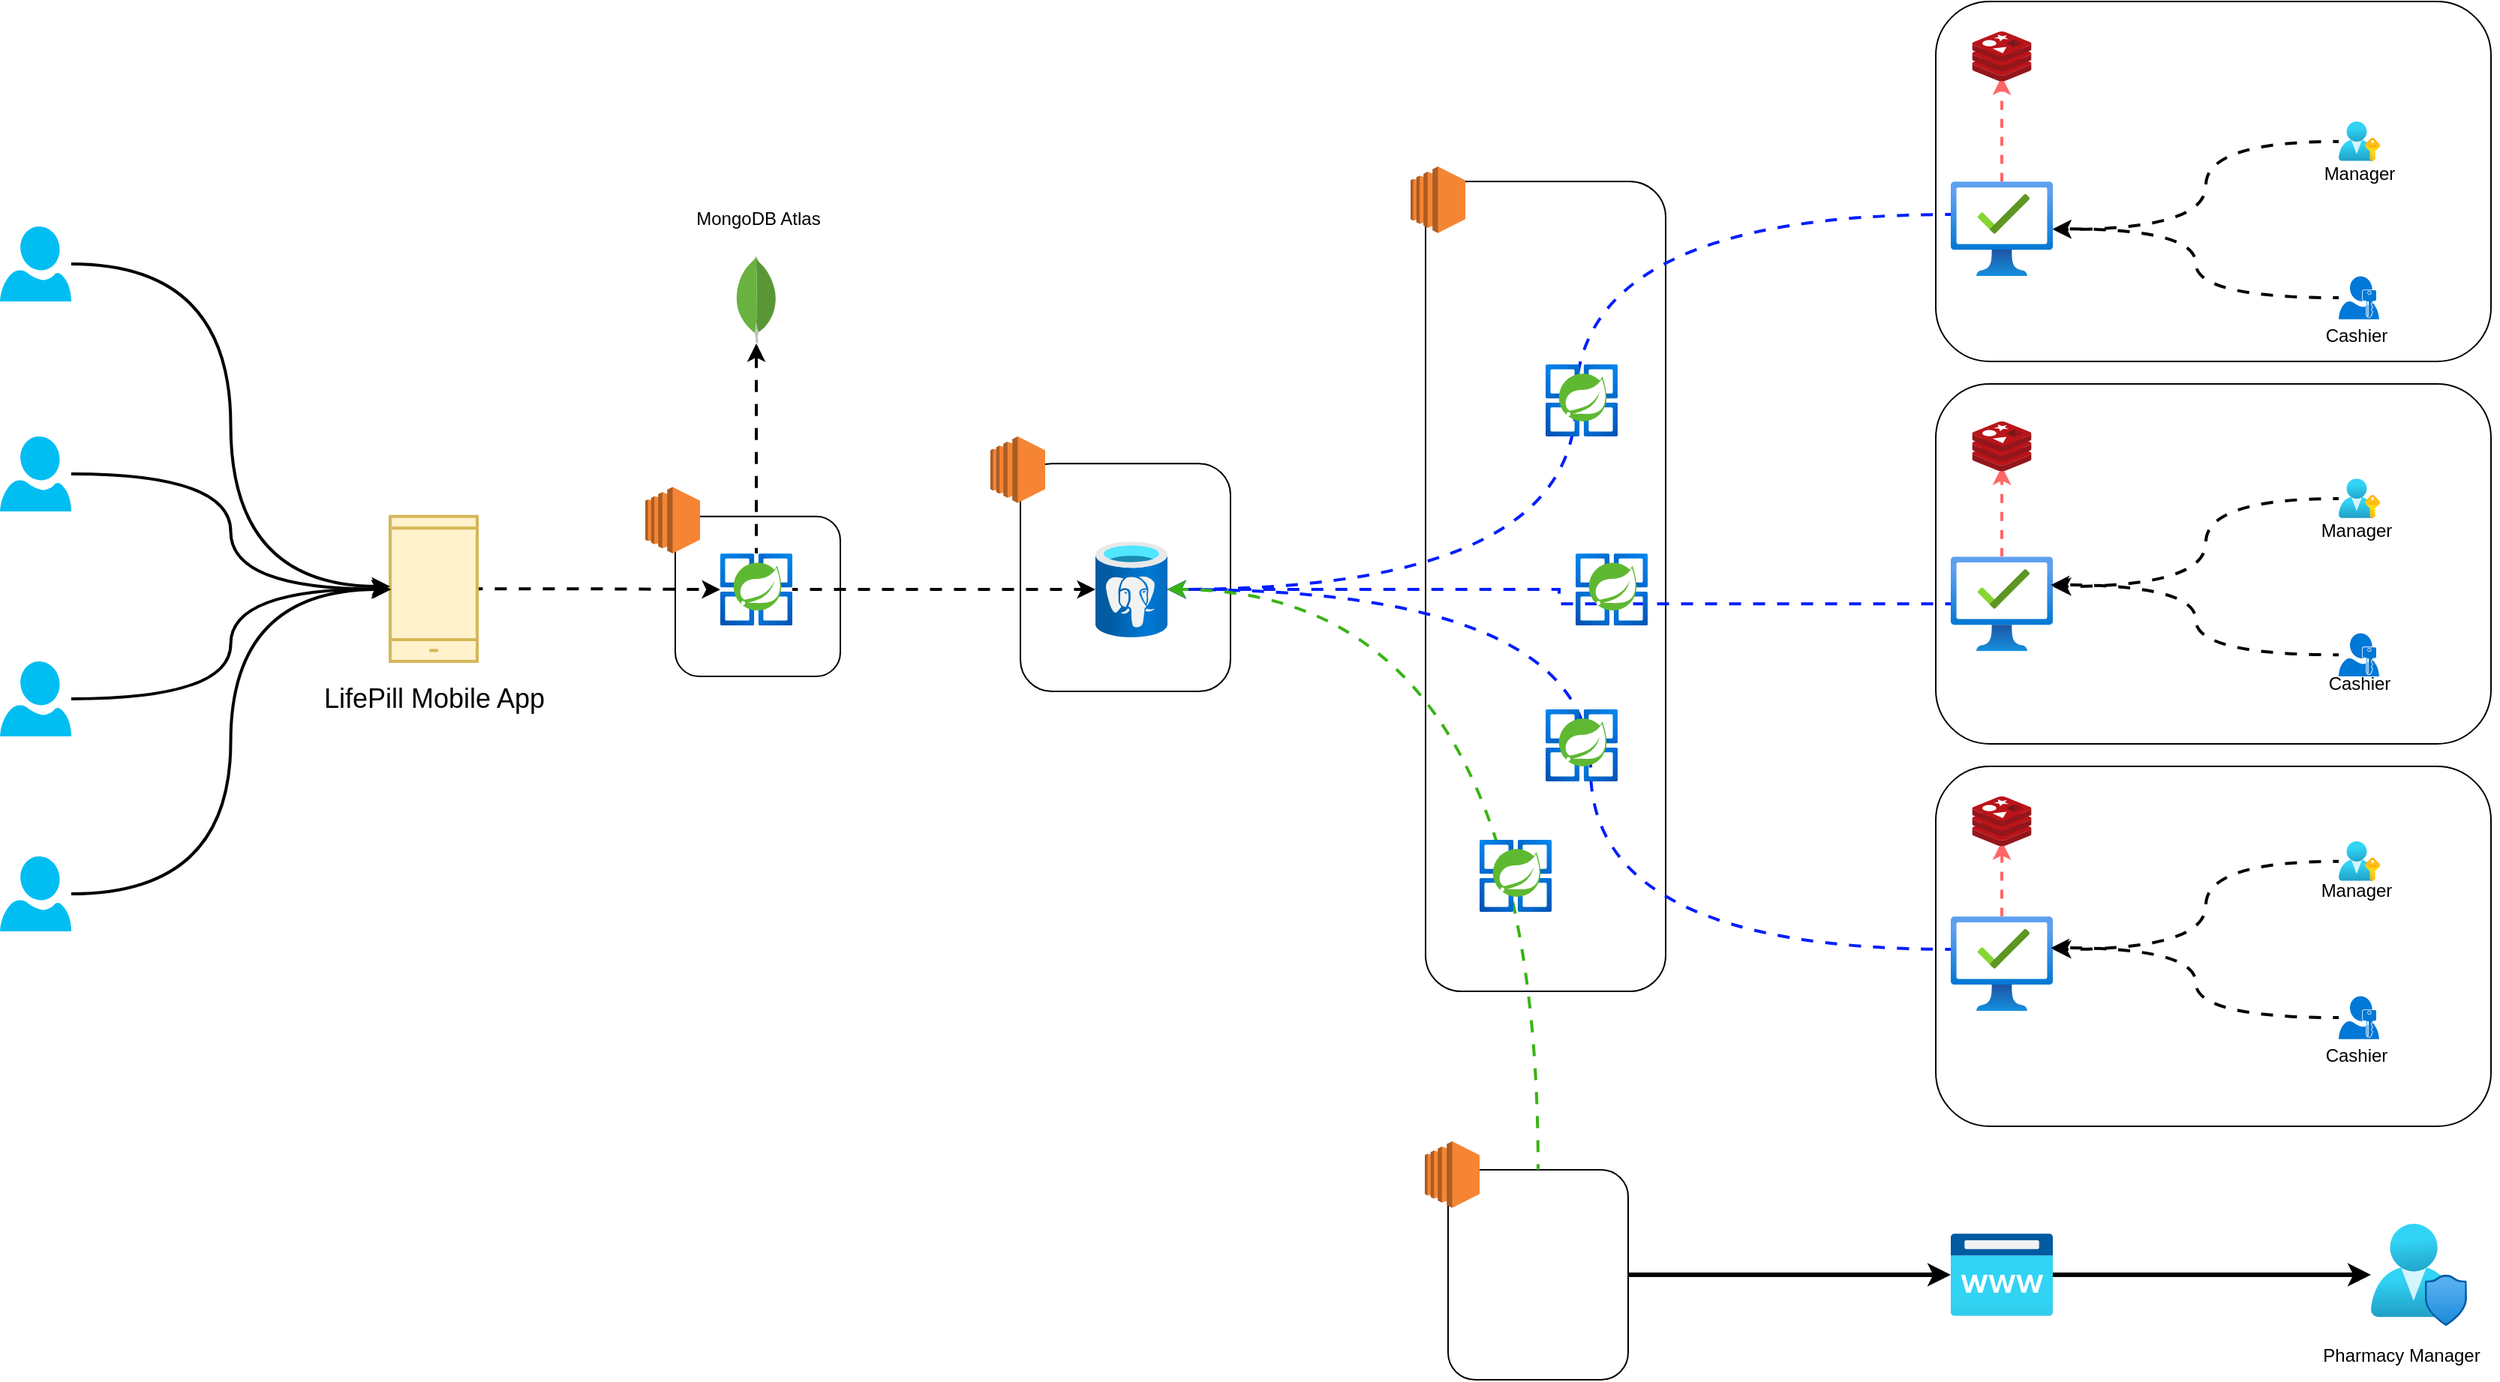 <mxfile version="24.6.5" type="github">
  <diagram name="Page-1" id="bUdxkc4C-8dXbEJqsbLI">
    <mxGraphModel dx="2485" dy="1347" grid="1" gridSize="10" guides="1" tooltips="1" connect="1" arrows="1" fold="1" page="1" pageScale="1" pageWidth="850" pageHeight="1100" math="0" shadow="0">
      <root>
        <mxCell id="0" />
        <mxCell id="1" parent="0" />
        <mxCell id="gWxLCFVaBbQ-swURFFte-14" style="edgeStyle=orthogonalEdgeStyle;rounded=0;orthogonalLoop=1;jettySize=auto;html=1;strokeWidth=3;" edge="1" parent="1" source="gWxLCFVaBbQ-swURFFte-8" target="gWxLCFVaBbQ-swURFFte-5">
          <mxGeometry relative="1" as="geometry" />
        </mxCell>
        <mxCell id="gWxLCFVaBbQ-swURFFte-8" value="" style="rounded=1;whiteSpace=wrap;html=1;strokeWidth=1;" vertex="1" parent="1">
          <mxGeometry x="995" y="799" width="120" height="140" as="geometry" />
        </mxCell>
        <mxCell id="gWxLCFVaBbQ-swURFFte-1" value="" style="rounded=1;whiteSpace=wrap;html=1;strokeWidth=1;" vertex="1" parent="1">
          <mxGeometry x="480" y="363.33" width="110" height="106.67" as="geometry" />
        </mxCell>
        <mxCell id="u1SGTOXUv3aXrVpYH8Jw-95" value="" style="rounded=1;whiteSpace=wrap;html=1;" parent="1" vertex="1">
          <mxGeometry x="1320" y="20" width="370" height="240" as="geometry" />
        </mxCell>
        <mxCell id="u1SGTOXUv3aXrVpYH8Jw-100" value="" style="rounded=1;whiteSpace=wrap;html=1;strokeWidth=1;" parent="1" vertex="1">
          <mxGeometry x="710" y="328.08" width="140" height="151.92" as="geometry" />
        </mxCell>
        <mxCell id="u1SGTOXUv3aXrVpYH8Jw-99" value="" style="rounded=1;whiteSpace=wrap;html=1;strokeWidth=1;" parent="1" vertex="1">
          <mxGeometry x="980" y="140" width="160" height="540" as="geometry" />
        </mxCell>
        <mxCell id="u1SGTOXUv3aXrVpYH8Jw-98" value="" style="rounded=1;whiteSpace=wrap;html=1;" parent="1" vertex="1">
          <mxGeometry x="1320" y="530" width="370" height="240" as="geometry" />
        </mxCell>
        <mxCell id="u1SGTOXUv3aXrVpYH8Jw-96" value="" style="rounded=1;whiteSpace=wrap;html=1;" parent="1" vertex="1">
          <mxGeometry x="1320" y="275" width="370" height="240" as="geometry" />
        </mxCell>
        <mxCell id="u1SGTOXUv3aXrVpYH8Jw-1" value="" style="verticalLabelPosition=bottom;html=1;verticalAlign=top;align=center;strokeColor=none;fillColor=#00BEF2;shape=mxgraph.azure.user;" parent="1" vertex="1">
          <mxGeometry x="30" y="170" width="47.5" height="50" as="geometry" />
        </mxCell>
        <mxCell id="u1SGTOXUv3aXrVpYH8Jw-2" value="" style="verticalLabelPosition=bottom;html=1;verticalAlign=top;align=center;strokeColor=none;fillColor=#00BEF2;shape=mxgraph.azure.user;" parent="1" vertex="1">
          <mxGeometry x="30" y="310" width="47.5" height="50" as="geometry" />
        </mxCell>
        <mxCell id="u1SGTOXUv3aXrVpYH8Jw-9" style="edgeStyle=orthogonalEdgeStyle;rounded=0;orthogonalLoop=1;jettySize=auto;html=1;curved=1;strokeWidth=2;" parent="1" source="u1SGTOXUv3aXrVpYH8Jw-3" target="u1SGTOXUv3aXrVpYH8Jw-5" edge="1">
          <mxGeometry relative="1" as="geometry" />
        </mxCell>
        <mxCell id="u1SGTOXUv3aXrVpYH8Jw-3" value="" style="verticalLabelPosition=bottom;html=1;verticalAlign=top;align=center;strokeColor=none;fillColor=#00BEF2;shape=mxgraph.azure.user;" parent="1" vertex="1">
          <mxGeometry x="30" y="460" width="47.5" height="50" as="geometry" />
        </mxCell>
        <mxCell id="u1SGTOXUv3aXrVpYH8Jw-4" value="" style="verticalLabelPosition=bottom;html=1;verticalAlign=top;align=center;strokeColor=none;fillColor=#00BEF2;shape=mxgraph.azure.user;" parent="1" vertex="1">
          <mxGeometry x="30" y="590" width="47.5" height="50" as="geometry" />
        </mxCell>
        <mxCell id="u1SGTOXUv3aXrVpYH8Jw-90" style="edgeStyle=orthogonalEdgeStyle;rounded=0;orthogonalLoop=1;jettySize=auto;html=1;flowAnimation=1;strokeWidth=2;" parent="1" source="u1SGTOXUv3aXrVpYH8Jw-5" target="u1SGTOXUv3aXrVpYH8Jw-89" edge="1">
          <mxGeometry relative="1" as="geometry" />
        </mxCell>
        <mxCell id="u1SGTOXUv3aXrVpYH8Jw-5" value="" style="html=1;verticalLabelPosition=bottom;align=center;labelBackgroundColor=#ffffff;verticalAlign=top;strokeWidth=2;strokeColor=#d6b656;shadow=0;dashed=0;shape=mxgraph.ios7.icons.smartphone;fillColor=#fff2cc;" parent="1" vertex="1">
          <mxGeometry x="290" y="363.33" width="58" height="96.67" as="geometry" />
        </mxCell>
        <mxCell id="u1SGTOXUv3aXrVpYH8Jw-6" value="&lt;font style=&quot;font-size: 18px;&quot;&gt;LifePill Mobile App&lt;/font&gt;" style="text;html=1;align=center;verticalAlign=middle;resizable=0;points=[];autosize=1;strokeColor=none;fillColor=none;" parent="1" vertex="1">
          <mxGeometry x="234" y="465" width="170" height="40" as="geometry" />
        </mxCell>
        <mxCell id="u1SGTOXUv3aXrVpYH8Jw-8" style="edgeStyle=orthogonalEdgeStyle;rounded=0;orthogonalLoop=1;jettySize=auto;html=1;entryX=-0.004;entryY=0.503;entryDx=0;entryDy=0;entryPerimeter=0;curved=1;strokeWidth=2;" parent="1" source="u1SGTOXUv3aXrVpYH8Jw-4" target="u1SGTOXUv3aXrVpYH8Jw-5" edge="1">
          <mxGeometry relative="1" as="geometry" />
        </mxCell>
        <mxCell id="u1SGTOXUv3aXrVpYH8Jw-10" style="edgeStyle=orthogonalEdgeStyle;rounded=0;orthogonalLoop=1;jettySize=auto;html=1;entryX=0.013;entryY=0.503;entryDx=0;entryDy=0;entryPerimeter=0;curved=1;strokeWidth=2;" parent="1" source="u1SGTOXUv3aXrVpYH8Jw-2" target="u1SGTOXUv3aXrVpYH8Jw-5" edge="1">
          <mxGeometry relative="1" as="geometry" />
        </mxCell>
        <mxCell id="u1SGTOXUv3aXrVpYH8Jw-11" style="edgeStyle=orthogonalEdgeStyle;rounded=0;orthogonalLoop=1;jettySize=auto;html=1;entryX=0;entryY=0.483;entryDx=0;entryDy=0;entryPerimeter=0;curved=1;strokeWidth=2;" parent="1" source="u1SGTOXUv3aXrVpYH8Jw-1" target="u1SGTOXUv3aXrVpYH8Jw-5" edge="1">
          <mxGeometry relative="1" as="geometry" />
        </mxCell>
        <mxCell id="u1SGTOXUv3aXrVpYH8Jw-27" style="edgeStyle=orthogonalEdgeStyle;rounded=0;orthogonalLoop=1;jettySize=auto;html=1;curved=1;strokeColor=#001eff;flowAnimation=1;strokeWidth=2;" parent="1" source="u1SGTOXUv3aXrVpYH8Jw-20" target="u1SGTOXUv3aXrVpYH8Jw-23" edge="1">
          <mxGeometry relative="1" as="geometry">
            <Array as="points">
              <mxPoint x="1080" y="162" />
              <mxPoint x="1080" y="412" />
            </Array>
          </mxGeometry>
        </mxCell>
        <mxCell id="u1SGTOXUv3aXrVpYH8Jw-20" value="" style="image;aspect=fixed;html=1;points=[];align=center;fontSize=12;image=img/lib/azure2/management_governance/Managed_Desktop.svg;" parent="1" vertex="1">
          <mxGeometry x="1330" y="140" width="68" height="63.2" as="geometry" />
        </mxCell>
        <mxCell id="u1SGTOXUv3aXrVpYH8Jw-25" style="edgeStyle=elbowEdgeStyle;rounded=0;orthogonalLoop=1;jettySize=auto;html=1;strokeColor=#001eff;flowAnimation=1;strokeWidth=2;" parent="1" source="u1SGTOXUv3aXrVpYH8Jw-21" target="u1SGTOXUv3aXrVpYH8Jw-23" edge="1">
          <mxGeometry relative="1" as="geometry" />
        </mxCell>
        <mxCell id="u1SGTOXUv3aXrVpYH8Jw-33" style="edgeStyle=orthogonalEdgeStyle;rounded=0;orthogonalLoop=1;jettySize=auto;html=1;strokeColor=#FF6666;dashed=1;flowAnimation=1;strokeWidth=2;" parent="1" source="u1SGTOXUv3aXrVpYH8Jw-21" edge="1">
          <mxGeometry relative="1" as="geometry">
            <mxPoint x="1364.1" y="330" as="targetPoint" />
          </mxGeometry>
        </mxCell>
        <mxCell id="u1SGTOXUv3aXrVpYH8Jw-21" value="" style="image;aspect=fixed;html=1;points=[];align=center;fontSize=12;image=img/lib/azure2/management_governance/Managed_Desktop.svg;" parent="1" vertex="1">
          <mxGeometry x="1330" y="390.06" width="68" height="63.2" as="geometry" />
        </mxCell>
        <mxCell id="u1SGTOXUv3aXrVpYH8Jw-28" style="edgeStyle=orthogonalEdgeStyle;rounded=0;orthogonalLoop=1;jettySize=auto;html=1;curved=1;strokeColor=#001eff;flowAnimation=1;strokeWidth=2;" parent="1" source="u1SGTOXUv3aXrVpYH8Jw-22" target="u1SGTOXUv3aXrVpYH8Jw-23" edge="1">
          <mxGeometry relative="1" as="geometry">
            <Array as="points">
              <mxPoint x="1090" y="652" />
              <mxPoint x="1090" y="412" />
            </Array>
          </mxGeometry>
        </mxCell>
        <mxCell id="u1SGTOXUv3aXrVpYH8Jw-32" style="edgeStyle=orthogonalEdgeStyle;rounded=0;orthogonalLoop=1;jettySize=auto;html=1;strokeColor=#FF6666;dashed=1;flowAnimation=1;strokeWidth=2;" parent="1" source="u1SGTOXUv3aXrVpYH8Jw-22" edge="1">
          <mxGeometry relative="1" as="geometry">
            <mxPoint x="1364.1" y="580" as="targetPoint" />
          </mxGeometry>
        </mxCell>
        <mxCell id="u1SGTOXUv3aXrVpYH8Jw-22" value="" style="image;aspect=fixed;html=1;points=[];align=center;fontSize=12;image=img/lib/azure2/management_governance/Managed_Desktop.svg;" parent="1" vertex="1">
          <mxGeometry x="1330" y="630" width="68" height="63.2" as="geometry" />
        </mxCell>
        <mxCell id="u1SGTOXUv3aXrVpYH8Jw-23" value="" style="image;aspect=fixed;html=1;points=[];align=center;fontSize=12;image=img/lib/azure2/databases/Azure_Database_PostgreSQL_Server.svg;" parent="1" vertex="1">
          <mxGeometry x="760" y="380.06" width="48" height="64" as="geometry" />
        </mxCell>
        <mxCell id="u1SGTOXUv3aXrVpYH8Jw-34" style="edgeStyle=orthogonalEdgeStyle;rounded=0;orthogonalLoop=1;jettySize=auto;html=1;entryX=0.5;entryY=1;entryDx=0;entryDy=0;entryPerimeter=0;strokeColor=#FF6666;dashed=1;flowAnimation=1;strokeWidth=2;" parent="1" source="u1SGTOXUv3aXrVpYH8Jw-20" edge="1">
          <mxGeometry relative="1" as="geometry">
            <mxPoint x="1363.995" y="70" as="targetPoint" />
          </mxGeometry>
        </mxCell>
        <mxCell id="u1SGTOXUv3aXrVpYH8Jw-36" value="" style="image;sketch=0;aspect=fixed;html=1;points=[];align=center;fontSize=12;image=img/lib/mscae/Cache_Redis_Product.svg;" parent="1" vertex="1">
          <mxGeometry x="1344.24" y="550" width="39.52" height="33.2" as="geometry" />
        </mxCell>
        <mxCell id="u1SGTOXUv3aXrVpYH8Jw-37" value="" style="image;sketch=0;aspect=fixed;html=1;points=[];align=center;fontSize=12;image=img/lib/mscae/Cache_Redis_Product.svg;" parent="1" vertex="1">
          <mxGeometry x="1344.24" y="300" width="39.52" height="33.2" as="geometry" />
        </mxCell>
        <mxCell id="u1SGTOXUv3aXrVpYH8Jw-38" value="" style="image;sketch=0;aspect=fixed;html=1;points=[];align=center;fontSize=12;image=img/lib/mscae/Cache_Redis_Product.svg;" parent="1" vertex="1">
          <mxGeometry x="1344.24" y="40" width="39.52" height="33.2" as="geometry" />
        </mxCell>
        <mxCell id="u1SGTOXUv3aXrVpYH8Jw-55" style="edgeStyle=orthogonalEdgeStyle;rounded=0;orthogonalLoop=1;jettySize=auto;html=1;curved=1;flowAnimation=1;strokeWidth=2;" parent="1" source="u1SGTOXUv3aXrVpYH8Jw-47" target="u1SGTOXUv3aXrVpYH8Jw-20" edge="1">
          <mxGeometry relative="1" as="geometry" />
        </mxCell>
        <mxCell id="u1SGTOXUv3aXrVpYH8Jw-47" value="" style="sketch=0;aspect=fixed;pointerEvents=1;shadow=0;dashed=0;html=1;strokeColor=none;labelPosition=center;verticalLabelPosition=bottom;verticalAlign=top;align=center;shape=mxgraph.mscae.enterprise.user_permissions;fillColor=#0078D7;" parent="1" vertex="1">
          <mxGeometry x="1588.5" y="203.2" width="27" height="28.72" as="geometry" />
        </mxCell>
        <mxCell id="u1SGTOXUv3aXrVpYH8Jw-56" style="edgeStyle=orthogonalEdgeStyle;rounded=0;orthogonalLoop=1;jettySize=auto;html=1;curved=1;flowAnimation=1;strokeWidth=2;" parent="1" source="u1SGTOXUv3aXrVpYH8Jw-48" target="u1SGTOXUv3aXrVpYH8Jw-20" edge="1">
          <mxGeometry relative="1" as="geometry">
            <Array as="points">
              <mxPoint x="1500" y="113" />
              <mxPoint x="1500" y="172" />
            </Array>
          </mxGeometry>
        </mxCell>
        <mxCell id="u1SGTOXUv3aXrVpYH8Jw-48" value="" style="image;aspect=fixed;html=1;points=[];align=center;fontSize=12;image=img/lib/azure2/azure_stack/User_Subscriptions.svg;" parent="1" vertex="1">
          <mxGeometry x="1588.5" y="100" width="27.5" height="26.69" as="geometry" />
        </mxCell>
        <mxCell id="u1SGTOXUv3aXrVpYH8Jw-60" value="" style="sketch=0;aspect=fixed;pointerEvents=1;shadow=0;dashed=0;html=1;strokeColor=none;labelPosition=center;verticalLabelPosition=bottom;verticalAlign=top;align=center;shape=mxgraph.mscae.enterprise.user_permissions;fillColor=#0078D7;" parent="1" vertex="1">
          <mxGeometry x="1588.5" y="441.28" width="27" height="28.72" as="geometry" />
        </mxCell>
        <mxCell id="u1SGTOXUv3aXrVpYH8Jw-61" style="edgeStyle=orthogonalEdgeStyle;rounded=0;orthogonalLoop=1;jettySize=auto;html=1;curved=1;flowAnimation=1;strokeWidth=2;" parent="1" source="u1SGTOXUv3aXrVpYH8Jw-62" edge="1">
          <mxGeometry relative="1" as="geometry">
            <mxPoint x="1398" y="410.08" as="targetPoint" />
            <Array as="points">
              <mxPoint x="1500" y="351.08" />
              <mxPoint x="1500" y="410.08" />
            </Array>
          </mxGeometry>
        </mxCell>
        <mxCell id="u1SGTOXUv3aXrVpYH8Jw-62" value="" style="image;aspect=fixed;html=1;points=[];align=center;fontSize=12;image=img/lib/azure2/azure_stack/User_Subscriptions.svg;" parent="1" vertex="1">
          <mxGeometry x="1588.5" y="338.08" width="27.5" height="26.69" as="geometry" />
        </mxCell>
        <mxCell id="u1SGTOXUv3aXrVpYH8Jw-63" style="edgeStyle=orthogonalEdgeStyle;rounded=0;orthogonalLoop=1;jettySize=auto;html=1;entryX=0.982;entryY=0.3;entryDx=0;entryDy=0;entryPerimeter=0;curved=1;flowAnimation=1;strokeWidth=2;" parent="1" source="u1SGTOXUv3aXrVpYH8Jw-60" target="u1SGTOXUv3aXrVpYH8Jw-21" edge="1">
          <mxGeometry relative="1" as="geometry" />
        </mxCell>
        <mxCell id="u1SGTOXUv3aXrVpYH8Jw-65" value="" style="sketch=0;aspect=fixed;pointerEvents=1;shadow=0;dashed=0;html=1;strokeColor=none;labelPosition=center;verticalLabelPosition=bottom;verticalAlign=top;align=center;shape=mxgraph.mscae.enterprise.user_permissions;fillColor=#0078D7;" parent="1" vertex="1">
          <mxGeometry x="1588.5" y="683.2" width="27" height="28.72" as="geometry" />
        </mxCell>
        <mxCell id="u1SGTOXUv3aXrVpYH8Jw-66" style="edgeStyle=orthogonalEdgeStyle;rounded=0;orthogonalLoop=1;jettySize=auto;html=1;curved=1;flowAnimation=1;strokeWidth=2;" parent="1" source="u1SGTOXUv3aXrVpYH8Jw-67" edge="1">
          <mxGeometry relative="1" as="geometry">
            <mxPoint x="1398" y="652" as="targetPoint" />
            <Array as="points">
              <mxPoint x="1500" y="593" />
              <mxPoint x="1500" y="652" />
            </Array>
          </mxGeometry>
        </mxCell>
        <mxCell id="u1SGTOXUv3aXrVpYH8Jw-67" value="" style="image;aspect=fixed;html=1;points=[];align=center;fontSize=12;image=img/lib/azure2/azure_stack/User_Subscriptions.svg;" parent="1" vertex="1">
          <mxGeometry x="1588.5" y="580" width="27.5" height="26.69" as="geometry" />
        </mxCell>
        <mxCell id="u1SGTOXUv3aXrVpYH8Jw-68" style="edgeStyle=orthogonalEdgeStyle;rounded=0;orthogonalLoop=1;jettySize=auto;html=1;entryX=0.982;entryY=0.332;entryDx=0;entryDy=0;entryPerimeter=0;curved=1;flowAnimation=1;strokeWidth=2;" parent="1" source="u1SGTOXUv3aXrVpYH8Jw-65" target="u1SGTOXUv3aXrVpYH8Jw-22" edge="1">
          <mxGeometry relative="1" as="geometry" />
        </mxCell>
        <mxCell id="u1SGTOXUv3aXrVpYH8Jw-69" value="Manager" style="text;html=1;align=center;verticalAlign=middle;resizable=0;points=[];autosize=1;strokeColor=none;fillColor=none;" parent="1" vertex="1">
          <mxGeometry x="1567.25" y="120" width="70" height="30" as="geometry" />
        </mxCell>
        <mxCell id="u1SGTOXUv3aXrVpYH8Jw-71" value="Cashier" style="text;html=1;align=center;verticalAlign=middle;resizable=0;points=[];autosize=1;strokeColor=none;fillColor=none;" parent="1" vertex="1">
          <mxGeometry x="1570" y="228" width="60" height="30" as="geometry" />
        </mxCell>
        <mxCell id="u1SGTOXUv3aXrVpYH8Jw-72" value="Manager" style="text;html=1;align=center;verticalAlign=middle;resizable=0;points=[];autosize=1;strokeColor=none;fillColor=none;" parent="1" vertex="1">
          <mxGeometry x="1565" y="358" width="70" height="30" as="geometry" />
        </mxCell>
        <mxCell id="u1SGTOXUv3aXrVpYH8Jw-73" value="Cashier" style="text;html=1;align=center;verticalAlign=middle;resizable=0;points=[];autosize=1;strokeColor=none;fillColor=none;" parent="1" vertex="1">
          <mxGeometry x="1572" y="460" width="60" height="30" as="geometry" />
        </mxCell>
        <mxCell id="u1SGTOXUv3aXrVpYH8Jw-75" value="Manager" style="text;html=1;align=center;verticalAlign=middle;resizable=0;points=[];autosize=1;strokeColor=none;fillColor=none;" parent="1" vertex="1">
          <mxGeometry x="1565" y="598" width="70" height="30" as="geometry" />
        </mxCell>
        <mxCell id="u1SGTOXUv3aXrVpYH8Jw-77" value="Cashier" style="text;html=1;align=center;verticalAlign=middle;resizable=0;points=[];autosize=1;strokeColor=none;fillColor=none;" parent="1" vertex="1">
          <mxGeometry x="1570" y="708" width="60" height="30" as="geometry" />
        </mxCell>
        <mxCell id="u1SGTOXUv3aXrVpYH8Jw-79" value="" style="image;aspect=fixed;html=1;points=[];align=center;fontSize=12;image=img/lib/azure2/compute/Azure_Spring_Cloud.svg;" parent="1" vertex="1">
          <mxGeometry x="1060" y="262" width="48" height="48" as="geometry" />
        </mxCell>
        <mxCell id="u1SGTOXUv3aXrVpYH8Jw-85" value="" style="image;aspect=fixed;html=1;points=[];align=center;fontSize=12;image=img/lib/azure2/compute/Azure_Spring_Cloud.svg;" parent="1" vertex="1">
          <mxGeometry x="1080" y="388.06" width="48" height="48" as="geometry" />
        </mxCell>
        <mxCell id="u1SGTOXUv3aXrVpYH8Jw-88" value="" style="image;aspect=fixed;html=1;points=[];align=center;fontSize=12;image=img/lib/azure2/compute/Azure_Spring_Cloud.svg;" parent="1" vertex="1">
          <mxGeometry x="1060" y="492" width="48" height="48" as="geometry" />
        </mxCell>
        <mxCell id="u1SGTOXUv3aXrVpYH8Jw-93" style="edgeStyle=orthogonalEdgeStyle;rounded=0;orthogonalLoop=1;jettySize=auto;html=1;flowAnimation=1;strokeWidth=2;" parent="1" source="u1SGTOXUv3aXrVpYH8Jw-89" target="u1SGTOXUv3aXrVpYH8Jw-92" edge="1">
          <mxGeometry relative="1" as="geometry" />
        </mxCell>
        <mxCell id="u1SGTOXUv3aXrVpYH8Jw-94" style="edgeStyle=orthogonalEdgeStyle;rounded=0;orthogonalLoop=1;jettySize=auto;html=1;flowAnimation=1;strokeWidth=2;" parent="1" source="u1SGTOXUv3aXrVpYH8Jw-89" target="u1SGTOXUv3aXrVpYH8Jw-23" edge="1">
          <mxGeometry relative="1" as="geometry" />
        </mxCell>
        <mxCell id="u1SGTOXUv3aXrVpYH8Jw-89" value="" style="image;aspect=fixed;html=1;points=[];align=center;fontSize=12;image=img/lib/azure2/compute/Azure_Spring_Cloud.svg;" parent="1" vertex="1">
          <mxGeometry x="510" y="388.06" width="48" height="48" as="geometry" />
        </mxCell>
        <mxCell id="u1SGTOXUv3aXrVpYH8Jw-92" value="" style="dashed=0;outlineConnect=0;html=1;align=center;labelPosition=center;verticalLabelPosition=bottom;verticalAlign=top;shape=mxgraph.weblogos.mongodb" parent="1" vertex="1">
          <mxGeometry x="520" y="189.42" width="28" height="58.58" as="geometry" />
        </mxCell>
        <mxCell id="u1SGTOXUv3aXrVpYH8Jw-101" value="MongoDB Atlas" style="text;html=1;align=center;verticalAlign=middle;resizable=0;points=[];autosize=1;strokeColor=none;fillColor=none;" parent="1" vertex="1">
          <mxGeometry x="480" y="150" width="110" height="30" as="geometry" />
        </mxCell>
        <mxCell id="gWxLCFVaBbQ-swURFFte-2" value="" style="outlineConnect=0;dashed=0;verticalLabelPosition=bottom;verticalAlign=top;align=center;html=1;shape=mxgraph.aws3.ec2;fillColor=#F58534;gradientColor=none;" vertex="1" parent="1">
          <mxGeometry x="970" y="130" width="36.5" height="44.37" as="geometry" />
        </mxCell>
        <mxCell id="gWxLCFVaBbQ-swURFFte-3" value="" style="outlineConnect=0;dashed=0;verticalLabelPosition=bottom;verticalAlign=top;align=center;html=1;shape=mxgraph.aws3.ec2;fillColor=#F58534;gradientColor=none;" vertex="1" parent="1">
          <mxGeometry x="690" y="310" width="36.5" height="44.37" as="geometry" />
        </mxCell>
        <mxCell id="gWxLCFVaBbQ-swURFFte-4" value="" style="outlineConnect=0;dashed=0;verticalLabelPosition=bottom;verticalAlign=top;align=center;html=1;shape=mxgraph.aws3.ec2;fillColor=#F58534;gradientColor=none;" vertex="1" parent="1">
          <mxGeometry x="460" y="343.69" width="36.5" height="44.37" as="geometry" />
        </mxCell>
        <mxCell id="gWxLCFVaBbQ-swURFFte-16" style="edgeStyle=orthogonalEdgeStyle;rounded=0;orthogonalLoop=1;jettySize=auto;html=1;strokeWidth=3;" edge="1" parent="1" source="gWxLCFVaBbQ-swURFFte-5" target="gWxLCFVaBbQ-swURFFte-15">
          <mxGeometry relative="1" as="geometry" />
        </mxCell>
        <mxCell id="gWxLCFVaBbQ-swURFFte-5" value="" style="image;aspect=fixed;html=1;points=[];align=center;fontSize=12;image=img/lib/azure2/app_services/App_Service_Domains.svg;" vertex="1" parent="1">
          <mxGeometry x="1330" y="841.5" width="68" height="55.0" as="geometry" />
        </mxCell>
        <mxCell id="gWxLCFVaBbQ-swURFFte-7" value="" style="shape=image;html=1;verticalAlign=top;verticalLabelPosition=bottom;labelBackgroundColor=#ffffff;imageAspect=0;aspect=fixed;image=https://cdn1.iconfinder.com/data/icons/unicons-line-vol-5/24/react-128.png" vertex="1" parent="1">
          <mxGeometry x="1016" y="830" width="78" height="78" as="geometry" />
        </mxCell>
        <mxCell id="gWxLCFVaBbQ-swURFFte-9" value="" style="outlineConnect=0;dashed=0;verticalLabelPosition=bottom;verticalAlign=top;align=center;html=1;shape=mxgraph.aws3.ec2;fillColor=#F58534;gradientColor=none;" vertex="1" parent="1">
          <mxGeometry x="979.5" y="780" width="36.5" height="44.37" as="geometry" />
        </mxCell>
        <mxCell id="gWxLCFVaBbQ-swURFFte-11" style="edgeStyle=orthogonalEdgeStyle;rounded=0;orthogonalLoop=1;jettySize=auto;html=1;curved=1;flowAnimation=1;fillColor=#d5e8d4;strokeColor=#39B314;strokeWidth=2;" edge="1" parent="1" source="gWxLCFVaBbQ-swURFFte-8" target="u1SGTOXUv3aXrVpYH8Jw-23">
          <mxGeometry relative="1" as="geometry">
            <Array as="points">
              <mxPoint x="1055" y="412" />
            </Array>
          </mxGeometry>
        </mxCell>
        <mxCell id="gWxLCFVaBbQ-swURFFte-12" value="" style="image;aspect=fixed;html=1;points=[];align=center;fontSize=12;image=img/lib/azure2/compute/Azure_Spring_Cloud.svg;" vertex="1" parent="1">
          <mxGeometry x="1016" y="579" width="48" height="48" as="geometry" />
        </mxCell>
        <mxCell id="gWxLCFVaBbQ-swURFFte-15" value="" style="image;aspect=fixed;html=1;points=[];align=center;fontSize=12;image=img/lib/azure2/management_governance/User_Privacy.svg;" vertex="1" parent="1">
          <mxGeometry x="1610" y="835" width="64" height="68" as="geometry" />
        </mxCell>
        <mxCell id="gWxLCFVaBbQ-swURFFte-17" value="Pharmacy Manager" style="text;html=1;align=center;verticalAlign=middle;resizable=0;points=[];autosize=1;strokeColor=none;fillColor=none;" vertex="1" parent="1">
          <mxGeometry x="1565" y="908" width="130" height="30" as="geometry" />
        </mxCell>
      </root>
    </mxGraphModel>
  </diagram>
</mxfile>
